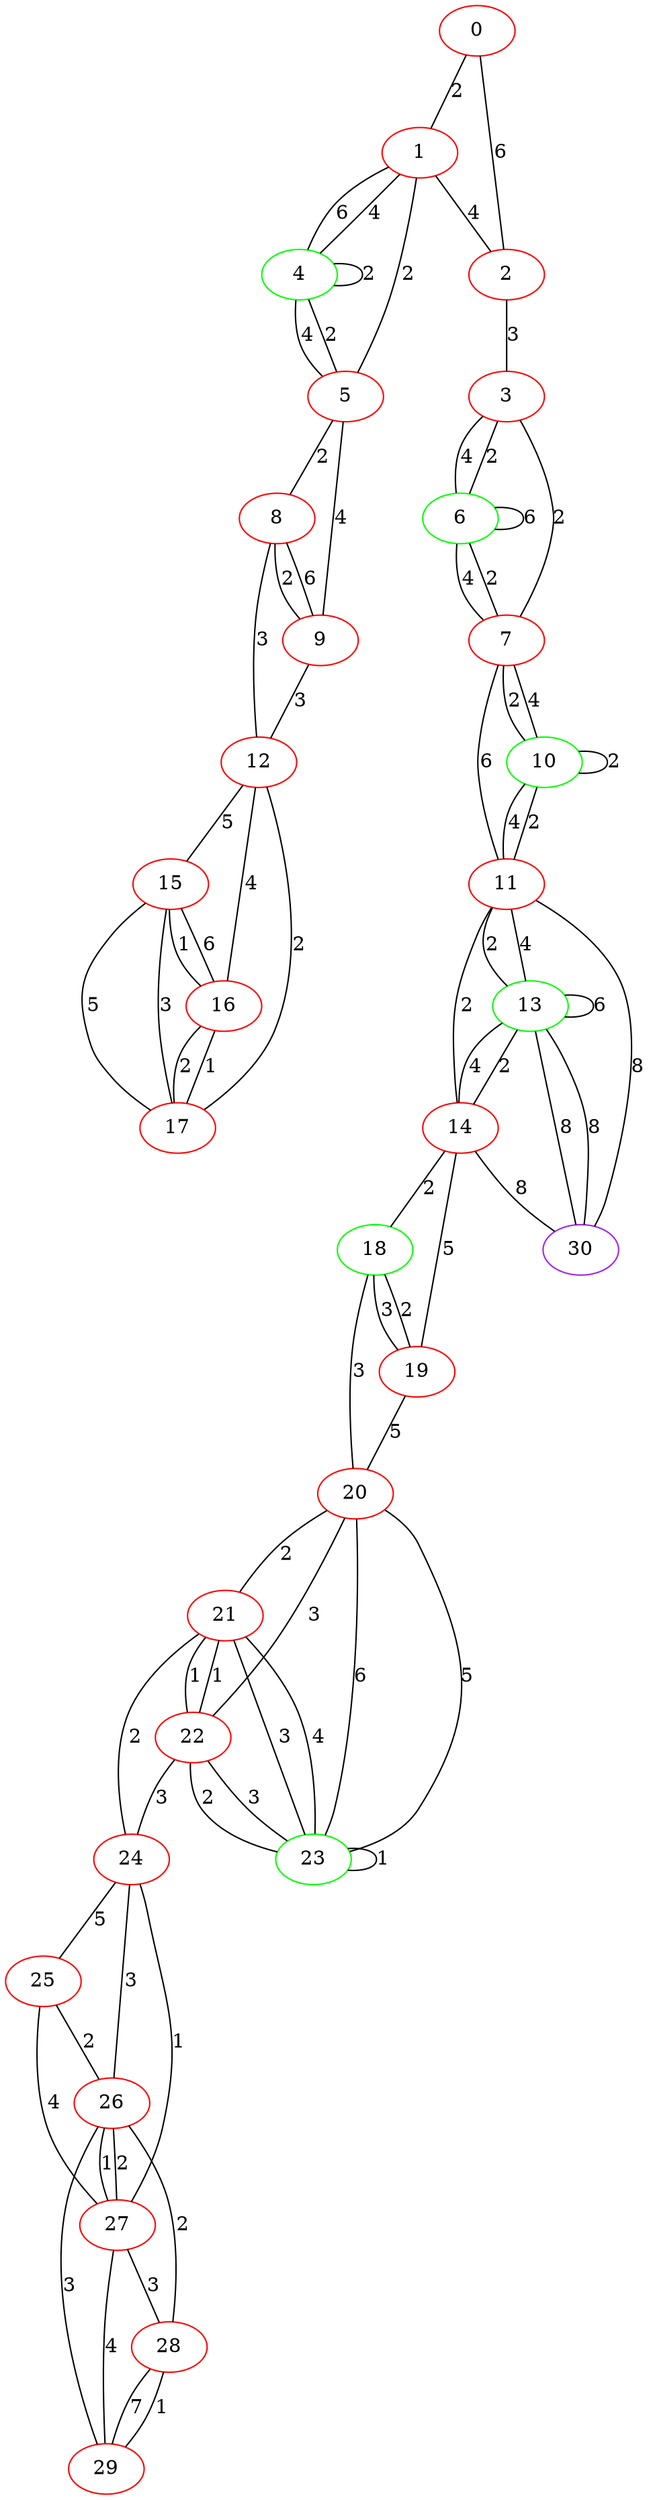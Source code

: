 graph "" {
0 [color=red, weight=1];
1 [color=red, weight=1];
2 [color=red, weight=1];
3 [color=red, weight=1];
4 [color=green, weight=2];
5 [color=red, weight=1];
6 [color=green, weight=2];
7 [color=red, weight=1];
8 [color=red, weight=1];
9 [color=red, weight=1];
10 [color=green, weight=2];
11 [color=red, weight=1];
12 [color=red, weight=1];
13 [color=green, weight=2];
14 [color=red, weight=1];
15 [color=red, weight=1];
16 [color=red, weight=1];
17 [color=red, weight=1];
18 [color=green, weight=2];
19 [color=red, weight=1];
20 [color=red, weight=1];
21 [color=red, weight=1];
22 [color=red, weight=1];
23 [color=green, weight=2];
24 [color=red, weight=1];
25 [color=red, weight=1];
26 [color=red, weight=1];
27 [color=red, weight=1];
28 [color=red, weight=1];
29 [color=red, weight=1];
30 [color=purple, weight=4];
0 -- 1  [key=0, label=2];
0 -- 2  [key=0, label=6];
1 -- 2  [key=0, label=4];
1 -- 4  [key=0, label=6];
1 -- 4  [key=1, label=4];
1 -- 5  [key=0, label=2];
2 -- 3  [key=0, label=3];
3 -- 6  [key=0, label=2];
3 -- 6  [key=1, label=4];
3 -- 7  [key=0, label=2];
4 -- 4  [key=0, label=2];
4 -- 5  [key=0, label=4];
4 -- 5  [key=1, label=2];
5 -- 8  [key=0, label=2];
5 -- 9  [key=0, label=4];
6 -- 6  [key=0, label=6];
6 -- 7  [key=0, label=4];
6 -- 7  [key=1, label=2];
7 -- 11  [key=0, label=6];
7 -- 10  [key=0, label=2];
7 -- 10  [key=1, label=4];
8 -- 9  [key=0, label=6];
8 -- 9  [key=1, label=2];
8 -- 12  [key=0, label=3];
9 -- 12  [key=0, label=3];
10 -- 10  [key=0, label=2];
10 -- 11  [key=0, label=4];
10 -- 11  [key=1, label=2];
11 -- 30  [key=0, label=8];
11 -- 13  [key=0, label=2];
11 -- 13  [key=1, label=4];
11 -- 14  [key=0, label=2];
12 -- 17  [key=0, label=2];
12 -- 16  [key=0, label=4];
12 -- 15  [key=0, label=5];
13 -- 30  [key=0, label=8];
13 -- 30  [key=1, label=8];
13 -- 13  [key=0, label=6];
13 -- 14  [key=0, label=4];
13 -- 14  [key=1, label=2];
14 -- 18  [key=0, label=2];
14 -- 19  [key=0, label=5];
14 -- 30  [key=0, label=8];
15 -- 16  [key=0, label=6];
15 -- 16  [key=1, label=1];
15 -- 17  [key=0, label=5];
15 -- 17  [key=1, label=3];
16 -- 17  [key=0, label=1];
16 -- 17  [key=1, label=2];
18 -- 19  [key=0, label=3];
18 -- 19  [key=1, label=2];
18 -- 20  [key=0, label=3];
19 -- 20  [key=0, label=5];
20 -- 21  [key=0, label=2];
20 -- 22  [key=0, label=3];
20 -- 23  [key=0, label=5];
20 -- 23  [key=1, label=6];
21 -- 24  [key=0, label=2];
21 -- 22  [key=0, label=1];
21 -- 22  [key=1, label=1];
21 -- 23  [key=0, label=3];
21 -- 23  [key=1, label=4];
22 -- 24  [key=0, label=3];
22 -- 23  [key=0, label=2];
22 -- 23  [key=1, label=3];
23 -- 23  [key=0, label=1];
24 -- 25  [key=0, label=5];
24 -- 26  [key=0, label=3];
24 -- 27  [key=0, label=1];
25 -- 26  [key=0, label=2];
25 -- 27  [key=0, label=4];
26 -- 27  [key=0, label=1];
26 -- 27  [key=1, label=2];
26 -- 28  [key=0, label=2];
26 -- 29  [key=0, label=3];
27 -- 28  [key=0, label=3];
27 -- 29  [key=0, label=4];
28 -- 29  [key=0, label=1];
28 -- 29  [key=1, label=7];
}
